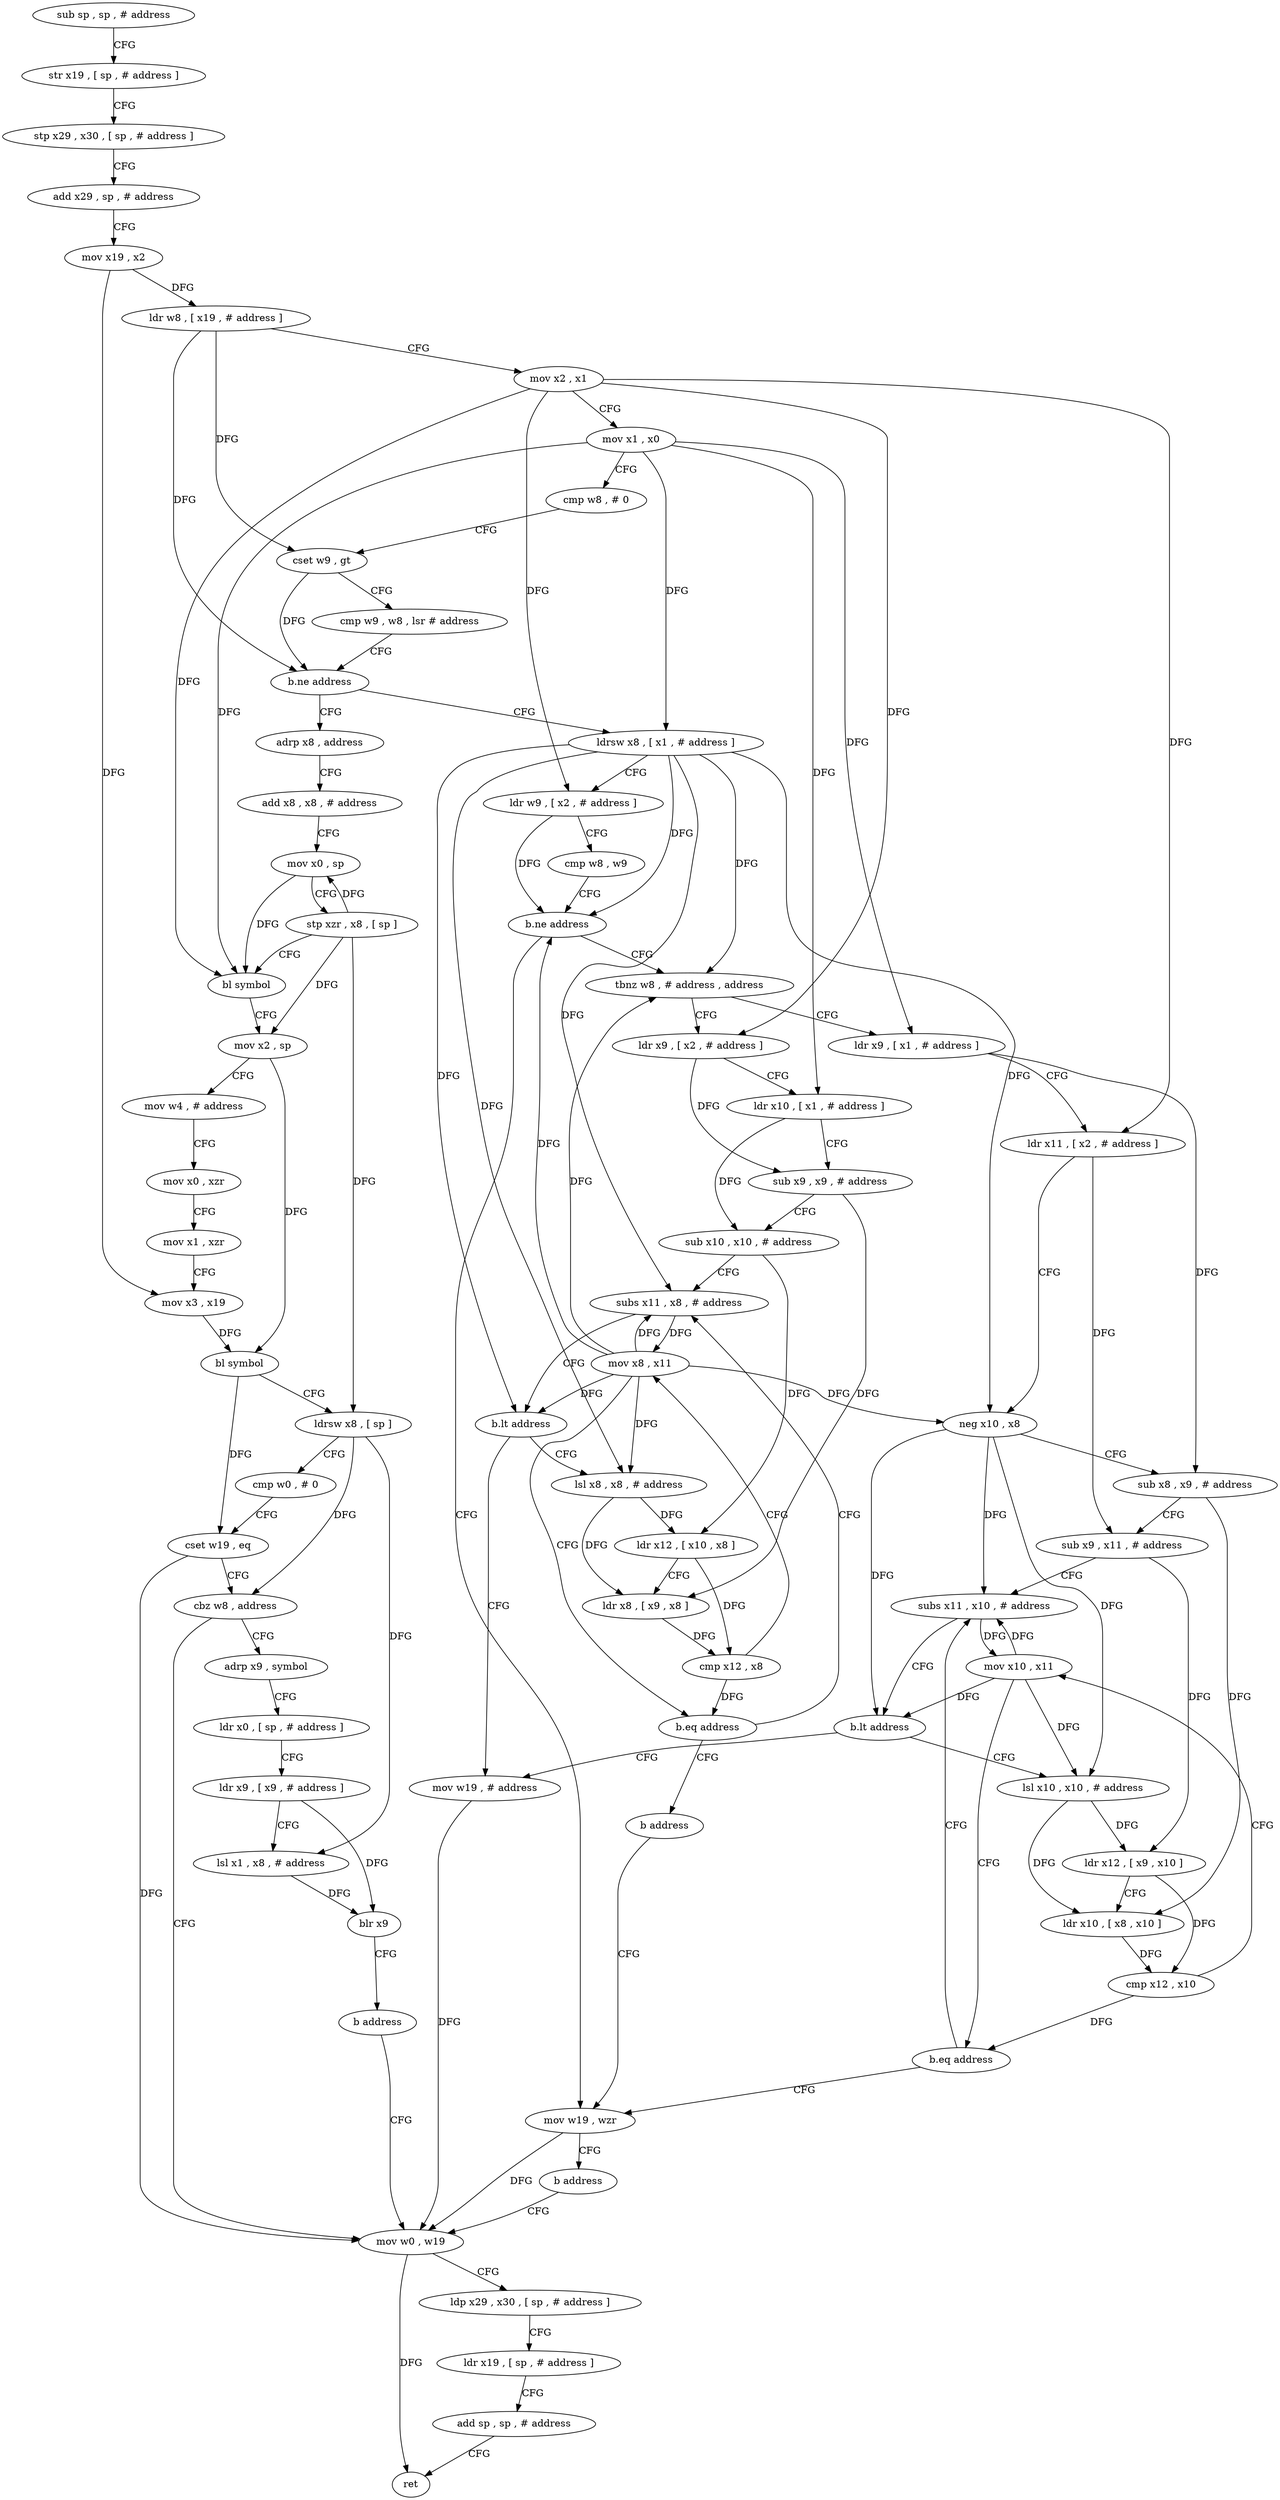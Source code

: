 digraph "func" {
"4239420" [label = "sub sp , sp , # address" ]
"4239424" [label = "str x19 , [ sp , # address ]" ]
"4239428" [label = "stp x29 , x30 , [ sp , # address ]" ]
"4239432" [label = "add x29 , sp , # address" ]
"4239436" [label = "mov x19 , x2" ]
"4239440" [label = "ldr w8 , [ x19 , # address ]" ]
"4239444" [label = "mov x2 , x1" ]
"4239448" [label = "mov x1 , x0" ]
"4239452" [label = "cmp w8 , # 0" ]
"4239456" [label = "cset w9 , gt" ]
"4239460" [label = "cmp w9 , w8 , lsr # address" ]
"4239464" [label = "b.ne address" ]
"4239540" [label = "adrp x8 , address" ]
"4239468" [label = "ldrsw x8 , [ x1 , # address ]" ]
"4239544" [label = "add x8 , x8 , # address" ]
"4239548" [label = "mov x0 , sp" ]
"4239552" [label = "stp xzr , x8 , [ sp ]" ]
"4239556" [label = "bl symbol" ]
"4239560" [label = "mov x2 , sp" ]
"4239564" [label = "mov w4 , # address" ]
"4239568" [label = "mov x0 , xzr" ]
"4239572" [label = "mov x1 , xzr" ]
"4239576" [label = "mov x3 , x19" ]
"4239580" [label = "bl symbol" ]
"4239584" [label = "ldrsw x8 , [ sp ]" ]
"4239588" [label = "cmp w0 , # 0" ]
"4239592" [label = "cset w19 , eq" ]
"4239596" [label = "cbz w8 , address" ]
"4239688" [label = "mov w0 , w19" ]
"4239600" [label = "adrp x9 , symbol" ]
"4239472" [label = "ldr w9 , [ x2 , # address ]" ]
"4239476" [label = "cmp w8 , w9" ]
"4239480" [label = "b.ne address" ]
"4239676" [label = "mov w19 , wzr" ]
"4239484" [label = "tbnz w8 , # address , address" ]
"4239692" [label = "ldp x29 , x30 , [ sp , # address ]" ]
"4239696" [label = "ldr x19 , [ sp , # address ]" ]
"4239700" [label = "add sp , sp , # address" ]
"4239704" [label = "ret" ]
"4239604" [label = "ldr x0 , [ sp , # address ]" ]
"4239608" [label = "ldr x9 , [ x9 , # address ]" ]
"4239612" [label = "lsl x1 , x8 , # address" ]
"4239616" [label = "blr x9" ]
"4239620" [label = "b address" ]
"4239680" [label = "b address" ]
"4239624" [label = "ldr x9 , [ x1 , # address ]" ]
"4239488" [label = "ldr x9 , [ x2 , # address ]" ]
"4239628" [label = "ldr x11 , [ x2 , # address ]" ]
"4239632" [label = "neg x10 , x8" ]
"4239636" [label = "sub x8 , x9 , # address" ]
"4239640" [label = "sub x9 , x11 , # address" ]
"4239644" [label = "subs x11 , x10 , # address" ]
"4239492" [label = "ldr x10 , [ x1 , # address ]" ]
"4239496" [label = "sub x9 , x9 , # address" ]
"4239500" [label = "sub x10 , x10 , # address" ]
"4239504" [label = "subs x11 , x8 , # address" ]
"4239684" [label = "mov w19 , # address" ]
"4239652" [label = "lsl x10 , x10 , # address" ]
"4239656" [label = "ldr x12 , [ x9 , x10 ]" ]
"4239660" [label = "ldr x10 , [ x8 , x10 ]" ]
"4239664" [label = "cmp x12 , x10" ]
"4239668" [label = "mov x10 , x11" ]
"4239672" [label = "b.eq address" ]
"4239512" [label = "lsl x8 , x8 , # address" ]
"4239516" [label = "ldr x12 , [ x10 , x8 ]" ]
"4239520" [label = "ldr x8 , [ x9 , x8 ]" ]
"4239524" [label = "cmp x12 , x8" ]
"4239528" [label = "mov x8 , x11" ]
"4239532" [label = "b.eq address" ]
"4239536" [label = "b address" ]
"4239648" [label = "b.lt address" ]
"4239508" [label = "b.lt address" ]
"4239420" -> "4239424" [ label = "CFG" ]
"4239424" -> "4239428" [ label = "CFG" ]
"4239428" -> "4239432" [ label = "CFG" ]
"4239432" -> "4239436" [ label = "CFG" ]
"4239436" -> "4239440" [ label = "DFG" ]
"4239436" -> "4239576" [ label = "DFG" ]
"4239440" -> "4239444" [ label = "CFG" ]
"4239440" -> "4239456" [ label = "DFG" ]
"4239440" -> "4239464" [ label = "DFG" ]
"4239444" -> "4239448" [ label = "CFG" ]
"4239444" -> "4239556" [ label = "DFG" ]
"4239444" -> "4239472" [ label = "DFG" ]
"4239444" -> "4239628" [ label = "DFG" ]
"4239444" -> "4239488" [ label = "DFG" ]
"4239448" -> "4239452" [ label = "CFG" ]
"4239448" -> "4239556" [ label = "DFG" ]
"4239448" -> "4239468" [ label = "DFG" ]
"4239448" -> "4239624" [ label = "DFG" ]
"4239448" -> "4239492" [ label = "DFG" ]
"4239452" -> "4239456" [ label = "CFG" ]
"4239456" -> "4239460" [ label = "CFG" ]
"4239456" -> "4239464" [ label = "DFG" ]
"4239460" -> "4239464" [ label = "CFG" ]
"4239464" -> "4239540" [ label = "CFG" ]
"4239464" -> "4239468" [ label = "CFG" ]
"4239540" -> "4239544" [ label = "CFG" ]
"4239468" -> "4239472" [ label = "CFG" ]
"4239468" -> "4239480" [ label = "DFG" ]
"4239468" -> "4239484" [ label = "DFG" ]
"4239468" -> "4239632" [ label = "DFG" ]
"4239468" -> "4239504" [ label = "DFG" ]
"4239468" -> "4239508" [ label = "DFG" ]
"4239468" -> "4239512" [ label = "DFG" ]
"4239544" -> "4239548" [ label = "CFG" ]
"4239548" -> "4239552" [ label = "CFG" ]
"4239548" -> "4239556" [ label = "DFG" ]
"4239552" -> "4239556" [ label = "CFG" ]
"4239552" -> "4239548" [ label = "DFG" ]
"4239552" -> "4239584" [ label = "DFG" ]
"4239552" -> "4239560" [ label = "DFG" ]
"4239556" -> "4239560" [ label = "CFG" ]
"4239560" -> "4239564" [ label = "CFG" ]
"4239560" -> "4239580" [ label = "DFG" ]
"4239564" -> "4239568" [ label = "CFG" ]
"4239568" -> "4239572" [ label = "CFG" ]
"4239572" -> "4239576" [ label = "CFG" ]
"4239576" -> "4239580" [ label = "DFG" ]
"4239580" -> "4239584" [ label = "CFG" ]
"4239580" -> "4239592" [ label = "DFG" ]
"4239584" -> "4239588" [ label = "CFG" ]
"4239584" -> "4239596" [ label = "DFG" ]
"4239584" -> "4239612" [ label = "DFG" ]
"4239588" -> "4239592" [ label = "CFG" ]
"4239592" -> "4239596" [ label = "CFG" ]
"4239592" -> "4239688" [ label = "DFG" ]
"4239596" -> "4239688" [ label = "CFG" ]
"4239596" -> "4239600" [ label = "CFG" ]
"4239688" -> "4239692" [ label = "CFG" ]
"4239688" -> "4239704" [ label = "DFG" ]
"4239600" -> "4239604" [ label = "CFG" ]
"4239472" -> "4239476" [ label = "CFG" ]
"4239472" -> "4239480" [ label = "DFG" ]
"4239476" -> "4239480" [ label = "CFG" ]
"4239480" -> "4239676" [ label = "CFG" ]
"4239480" -> "4239484" [ label = "CFG" ]
"4239676" -> "4239680" [ label = "CFG" ]
"4239676" -> "4239688" [ label = "DFG" ]
"4239484" -> "4239624" [ label = "CFG" ]
"4239484" -> "4239488" [ label = "CFG" ]
"4239692" -> "4239696" [ label = "CFG" ]
"4239696" -> "4239700" [ label = "CFG" ]
"4239700" -> "4239704" [ label = "CFG" ]
"4239604" -> "4239608" [ label = "CFG" ]
"4239608" -> "4239612" [ label = "CFG" ]
"4239608" -> "4239616" [ label = "DFG" ]
"4239612" -> "4239616" [ label = "DFG" ]
"4239616" -> "4239620" [ label = "CFG" ]
"4239620" -> "4239688" [ label = "CFG" ]
"4239680" -> "4239688" [ label = "CFG" ]
"4239624" -> "4239628" [ label = "CFG" ]
"4239624" -> "4239636" [ label = "DFG" ]
"4239488" -> "4239492" [ label = "CFG" ]
"4239488" -> "4239496" [ label = "DFG" ]
"4239628" -> "4239632" [ label = "CFG" ]
"4239628" -> "4239640" [ label = "DFG" ]
"4239632" -> "4239636" [ label = "CFG" ]
"4239632" -> "4239644" [ label = "DFG" ]
"4239632" -> "4239648" [ label = "DFG" ]
"4239632" -> "4239652" [ label = "DFG" ]
"4239636" -> "4239640" [ label = "CFG" ]
"4239636" -> "4239660" [ label = "DFG" ]
"4239640" -> "4239644" [ label = "CFG" ]
"4239640" -> "4239656" [ label = "DFG" ]
"4239644" -> "4239648" [ label = "CFG" ]
"4239644" -> "4239668" [ label = "DFG" ]
"4239492" -> "4239496" [ label = "CFG" ]
"4239492" -> "4239500" [ label = "DFG" ]
"4239496" -> "4239500" [ label = "CFG" ]
"4239496" -> "4239520" [ label = "DFG" ]
"4239500" -> "4239504" [ label = "CFG" ]
"4239500" -> "4239516" [ label = "DFG" ]
"4239504" -> "4239508" [ label = "CFG" ]
"4239504" -> "4239528" [ label = "DFG" ]
"4239684" -> "4239688" [ label = "DFG" ]
"4239652" -> "4239656" [ label = "DFG" ]
"4239652" -> "4239660" [ label = "DFG" ]
"4239656" -> "4239660" [ label = "CFG" ]
"4239656" -> "4239664" [ label = "DFG" ]
"4239660" -> "4239664" [ label = "DFG" ]
"4239664" -> "4239668" [ label = "CFG" ]
"4239664" -> "4239672" [ label = "DFG" ]
"4239668" -> "4239672" [ label = "CFG" ]
"4239668" -> "4239644" [ label = "DFG" ]
"4239668" -> "4239648" [ label = "DFG" ]
"4239668" -> "4239652" [ label = "DFG" ]
"4239672" -> "4239644" [ label = "CFG" ]
"4239672" -> "4239676" [ label = "CFG" ]
"4239512" -> "4239516" [ label = "DFG" ]
"4239512" -> "4239520" [ label = "DFG" ]
"4239516" -> "4239520" [ label = "CFG" ]
"4239516" -> "4239524" [ label = "DFG" ]
"4239520" -> "4239524" [ label = "DFG" ]
"4239524" -> "4239528" [ label = "CFG" ]
"4239524" -> "4239532" [ label = "DFG" ]
"4239528" -> "4239532" [ label = "CFG" ]
"4239528" -> "4239484" [ label = "DFG" ]
"4239528" -> "4239632" [ label = "DFG" ]
"4239528" -> "4239504" [ label = "DFG" ]
"4239528" -> "4239508" [ label = "DFG" ]
"4239528" -> "4239512" [ label = "DFG" ]
"4239528" -> "4239480" [ label = "DFG" ]
"4239532" -> "4239504" [ label = "CFG" ]
"4239532" -> "4239536" [ label = "CFG" ]
"4239536" -> "4239676" [ label = "CFG" ]
"4239648" -> "4239684" [ label = "CFG" ]
"4239648" -> "4239652" [ label = "CFG" ]
"4239508" -> "4239684" [ label = "CFG" ]
"4239508" -> "4239512" [ label = "CFG" ]
}
